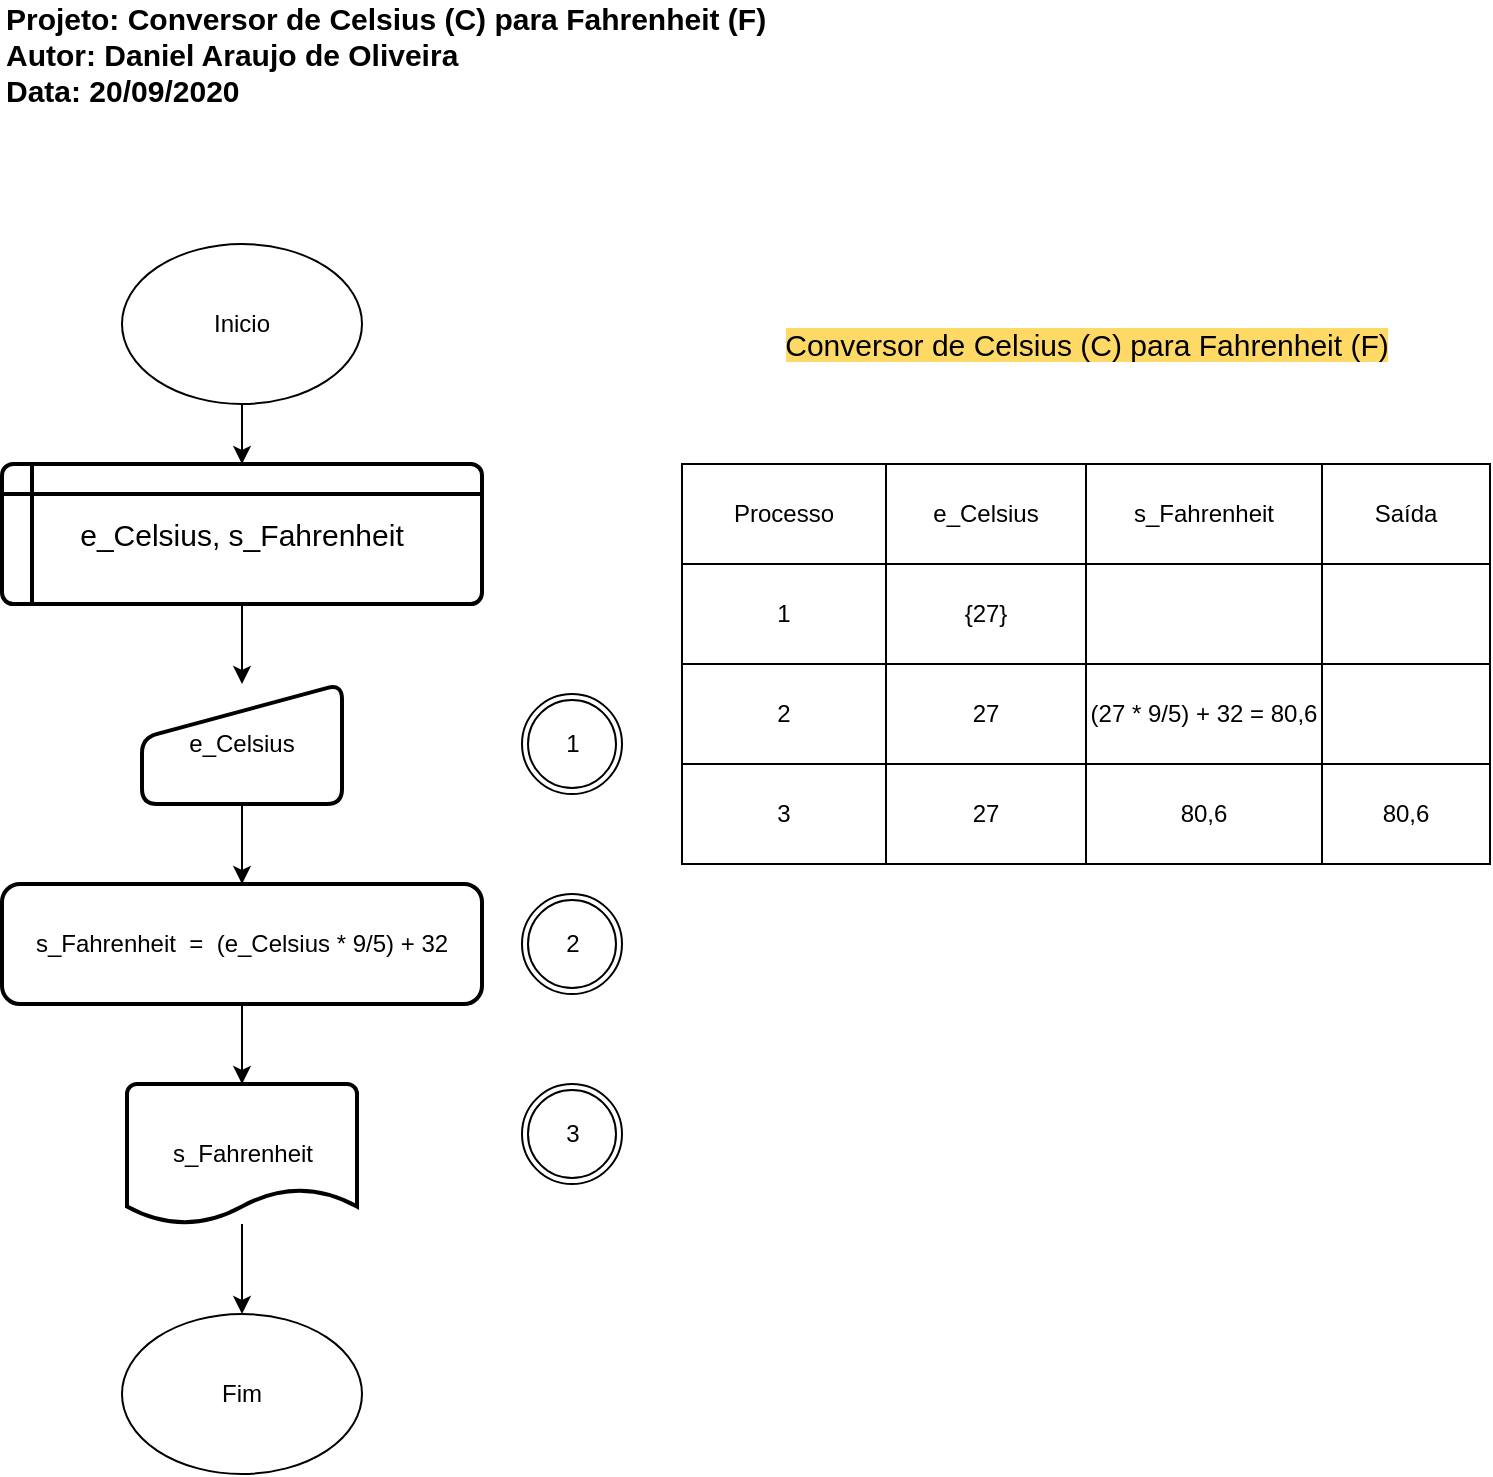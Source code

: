 <mxfile version="13.6.2" type="device"><diagram id="s4_7Vp2C-VXKrDu6y0gS" name="Página-1"><mxGraphModel dx="868" dy="510" grid="1" gridSize="10" guides="1" tooltips="1" connect="1" arrows="1" fold="1" page="1" pageScale="1" pageWidth="827" pageHeight="1169" math="0" shadow="0"><root><mxCell id="0"/><mxCell id="1" parent="0"/><mxCell id="RArPdV4i8FTleOVK4_IS-40" value="" style="edgeStyle=orthogonalEdgeStyle;rounded=0;orthogonalLoop=1;jettySize=auto;html=1;" edge="1" parent="1" source="RArPdV4i8FTleOVK4_IS-41" target="RArPdV4i8FTleOVK4_IS-45"><mxGeometry relative="1" as="geometry"/></mxCell><mxCell id="RArPdV4i8FTleOVK4_IS-41" value="Inicio" style="ellipse;whiteSpace=wrap;html=1;" vertex="1" parent="1"><mxGeometry x="100" y="170" width="120" height="80" as="geometry"/></mxCell><mxCell id="RArPdV4i8FTleOVK4_IS-42" value="" style="edgeStyle=orthogonalEdgeStyle;rounded=0;orthogonalLoop=1;jettySize=auto;html=1;" edge="1" parent="1" source="RArPdV4i8FTleOVK4_IS-43" target="RArPdV4i8FTleOVK4_IS-49"><mxGeometry relative="1" as="geometry"/></mxCell><mxCell id="RArPdV4i8FTleOVK4_IS-43" value="e_Celsius" style="html=1;strokeWidth=2;shape=manualInput;whiteSpace=wrap;rounded=1;size=27;arcSize=15;" vertex="1" parent="1"><mxGeometry x="110" y="390" width="100" height="60" as="geometry"/></mxCell><mxCell id="RArPdV4i8FTleOVK4_IS-44" value="" style="edgeStyle=orthogonalEdgeStyle;rounded=0;orthogonalLoop=1;jettySize=auto;html=1;" edge="1" parent="1" source="RArPdV4i8FTleOVK4_IS-45" target="RArPdV4i8FTleOVK4_IS-43"><mxGeometry relative="1" as="geometry"/></mxCell><mxCell id="RArPdV4i8FTleOVK4_IS-45" value="&lt;font style=&quot;font-size: 15px&quot;&gt;e_Celsius, s_Fahrenheit&lt;/font&gt;" style="shape=internalStorage;whiteSpace=wrap;html=1;dx=15;dy=15;rounded=1;arcSize=8;strokeWidth=2;" vertex="1" parent="1"><mxGeometry x="40" y="280" width="240" height="70" as="geometry"/></mxCell><mxCell id="RArPdV4i8FTleOVK4_IS-46" value="" style="edgeStyle=orthogonalEdgeStyle;rounded=0;orthogonalLoop=1;jettySize=auto;html=1;" edge="1" parent="1" source="RArPdV4i8FTleOVK4_IS-47" target="RArPdV4i8FTleOVK4_IS-71"><mxGeometry relative="1" as="geometry"/></mxCell><mxCell id="RArPdV4i8FTleOVK4_IS-47" value="s_Fahrenheit" style="strokeWidth=2;html=1;shape=mxgraph.flowchart.document2;whiteSpace=wrap;size=0.25;" vertex="1" parent="1"><mxGeometry x="102.5" y="590" width="115" height="70" as="geometry"/></mxCell><mxCell id="RArPdV4i8FTleOVK4_IS-48" value="" style="edgeStyle=orthogonalEdgeStyle;rounded=0;orthogonalLoop=1;jettySize=auto;html=1;" edge="1" parent="1" source="RArPdV4i8FTleOVK4_IS-49" target="RArPdV4i8FTleOVK4_IS-47"><mxGeometry relative="1" as="geometry"/></mxCell><mxCell id="RArPdV4i8FTleOVK4_IS-49" value="s_Fahrenheit&amp;nbsp; =&amp;nbsp; (e_Celsius * 9/5) + 32" style="rounded=1;whiteSpace=wrap;html=1;strokeWidth=2;" vertex="1" parent="1"><mxGeometry x="40" y="490" width="240" height="60" as="geometry"/></mxCell><mxCell id="RArPdV4i8FTleOVK4_IS-50" value="" style="shape=table;html=1;whiteSpace=wrap;startSize=0;container=1;collapsible=0;childLayout=tableLayout;" vertex="1" parent="1"><mxGeometry x="380" y="280" width="404" height="200" as="geometry"/></mxCell><mxCell id="RArPdV4i8FTleOVK4_IS-51" value="" style="shape=partialRectangle;html=1;whiteSpace=wrap;collapsible=0;dropTarget=0;pointerEvents=0;fillColor=none;top=0;left=0;bottom=0;right=0;points=[[0,0.5],[1,0.5]];portConstraint=eastwest;" vertex="1" parent="RArPdV4i8FTleOVK4_IS-50"><mxGeometry width="404" height="50" as="geometry"/></mxCell><mxCell id="RArPdV4i8FTleOVK4_IS-52" value="Processo" style="shape=partialRectangle;html=1;whiteSpace=wrap;connectable=0;overflow=hidden;fillColor=none;top=0;left=0;bottom=0;right=0;" vertex="1" parent="RArPdV4i8FTleOVK4_IS-51"><mxGeometry width="102" height="50" as="geometry"/></mxCell><mxCell id="RArPdV4i8FTleOVK4_IS-53" value="e_Celsius" style="shape=partialRectangle;html=1;whiteSpace=wrap;connectable=0;overflow=hidden;fillColor=none;top=0;left=0;bottom=0;right=0;" vertex="1" parent="RArPdV4i8FTleOVK4_IS-51"><mxGeometry x="102" width="100" height="50" as="geometry"/></mxCell><mxCell id="RArPdV4i8FTleOVK4_IS-54" value="s_Fahrenheit" style="shape=partialRectangle;html=1;whiteSpace=wrap;connectable=0;overflow=hidden;fillColor=none;top=0;left=0;bottom=0;right=0;" vertex="1" parent="RArPdV4i8FTleOVK4_IS-51"><mxGeometry x="202" width="118" height="50" as="geometry"/></mxCell><mxCell id="RArPdV4i8FTleOVK4_IS-55" value="Saída" style="shape=partialRectangle;html=1;whiteSpace=wrap;connectable=0;overflow=hidden;fillColor=none;top=0;left=0;bottom=0;right=0;" vertex="1" parent="RArPdV4i8FTleOVK4_IS-51"><mxGeometry x="320" width="84" height="50" as="geometry"/></mxCell><mxCell id="RArPdV4i8FTleOVK4_IS-56" value="" style="shape=partialRectangle;html=1;whiteSpace=wrap;collapsible=0;dropTarget=0;pointerEvents=0;fillColor=none;top=0;left=0;bottom=0;right=0;points=[[0,0.5],[1,0.5]];portConstraint=eastwest;" vertex="1" parent="RArPdV4i8FTleOVK4_IS-50"><mxGeometry y="50" width="404" height="50" as="geometry"/></mxCell><mxCell id="RArPdV4i8FTleOVK4_IS-57" value="1" style="shape=partialRectangle;html=1;whiteSpace=wrap;connectable=0;overflow=hidden;fillColor=none;top=0;left=0;bottom=0;right=0;" vertex="1" parent="RArPdV4i8FTleOVK4_IS-56"><mxGeometry width="102" height="50" as="geometry"/></mxCell><mxCell id="RArPdV4i8FTleOVK4_IS-58" value="{27}" style="shape=partialRectangle;html=1;whiteSpace=wrap;connectable=0;overflow=hidden;fillColor=none;top=0;left=0;bottom=0;right=0;" vertex="1" parent="RArPdV4i8FTleOVK4_IS-56"><mxGeometry x="102" width="100" height="50" as="geometry"/></mxCell><mxCell id="RArPdV4i8FTleOVK4_IS-59" value="" style="shape=partialRectangle;html=1;whiteSpace=wrap;connectable=0;overflow=hidden;fillColor=none;top=0;left=0;bottom=0;right=0;" vertex="1" parent="RArPdV4i8FTleOVK4_IS-56"><mxGeometry x="202" width="118" height="50" as="geometry"/></mxCell><mxCell id="RArPdV4i8FTleOVK4_IS-60" value="" style="shape=partialRectangle;html=1;whiteSpace=wrap;connectable=0;overflow=hidden;fillColor=none;top=0;left=0;bottom=0;right=0;" vertex="1" parent="RArPdV4i8FTleOVK4_IS-56"><mxGeometry x="320" width="84" height="50" as="geometry"/></mxCell><mxCell id="RArPdV4i8FTleOVK4_IS-61" value="" style="shape=partialRectangle;html=1;whiteSpace=wrap;collapsible=0;dropTarget=0;pointerEvents=0;fillColor=none;top=0;left=0;bottom=0;right=0;points=[[0,0.5],[1,0.5]];portConstraint=eastwest;" vertex="1" parent="RArPdV4i8FTleOVK4_IS-50"><mxGeometry y="100" width="404" height="50" as="geometry"/></mxCell><mxCell id="RArPdV4i8FTleOVK4_IS-62" value="2" style="shape=partialRectangle;html=1;whiteSpace=wrap;connectable=0;overflow=hidden;fillColor=none;top=0;left=0;bottom=0;right=0;" vertex="1" parent="RArPdV4i8FTleOVK4_IS-61"><mxGeometry width="102" height="50" as="geometry"/></mxCell><mxCell id="RArPdV4i8FTleOVK4_IS-63" value="27" style="shape=partialRectangle;html=1;whiteSpace=wrap;connectable=0;overflow=hidden;fillColor=none;top=0;left=0;bottom=0;right=0;" vertex="1" parent="RArPdV4i8FTleOVK4_IS-61"><mxGeometry x="102" width="100" height="50" as="geometry"/></mxCell><mxCell id="RArPdV4i8FTleOVK4_IS-64" value="(27 * 9/5) + 32 = 80,6" style="shape=partialRectangle;html=1;whiteSpace=wrap;connectable=0;overflow=hidden;fillColor=none;top=0;left=0;bottom=0;right=0;" vertex="1" parent="RArPdV4i8FTleOVK4_IS-61"><mxGeometry x="202" width="118" height="50" as="geometry"/></mxCell><mxCell id="RArPdV4i8FTleOVK4_IS-65" value="" style="shape=partialRectangle;html=1;whiteSpace=wrap;connectable=0;overflow=hidden;fillColor=none;top=0;left=0;bottom=0;right=0;" vertex="1" parent="RArPdV4i8FTleOVK4_IS-61"><mxGeometry x="320" width="84" height="50" as="geometry"/></mxCell><mxCell id="RArPdV4i8FTleOVK4_IS-66" value="" style="shape=partialRectangle;html=1;whiteSpace=wrap;collapsible=0;dropTarget=0;pointerEvents=0;fillColor=none;top=0;left=0;bottom=0;right=0;points=[[0,0.5],[1,0.5]];portConstraint=eastwest;" vertex="1" parent="RArPdV4i8FTleOVK4_IS-50"><mxGeometry y="150" width="404" height="50" as="geometry"/></mxCell><mxCell id="RArPdV4i8FTleOVK4_IS-67" value="3" style="shape=partialRectangle;html=1;whiteSpace=wrap;connectable=0;overflow=hidden;fillColor=none;top=0;left=0;bottom=0;right=0;" vertex="1" parent="RArPdV4i8FTleOVK4_IS-66"><mxGeometry width="102" height="50" as="geometry"/></mxCell><mxCell id="RArPdV4i8FTleOVK4_IS-68" value="27" style="shape=partialRectangle;html=1;whiteSpace=wrap;connectable=0;overflow=hidden;fillColor=none;top=0;left=0;bottom=0;right=0;" vertex="1" parent="RArPdV4i8FTleOVK4_IS-66"><mxGeometry x="102" width="100" height="50" as="geometry"/></mxCell><mxCell id="RArPdV4i8FTleOVK4_IS-69" value="80,6" style="shape=partialRectangle;html=1;whiteSpace=wrap;connectable=0;overflow=hidden;fillColor=none;top=0;left=0;bottom=0;right=0;" vertex="1" parent="RArPdV4i8FTleOVK4_IS-66"><mxGeometry x="202" width="118" height="50" as="geometry"/></mxCell><mxCell id="RArPdV4i8FTleOVK4_IS-70" value="80,6" style="shape=partialRectangle;html=1;whiteSpace=wrap;connectable=0;overflow=hidden;fillColor=none;top=0;left=0;bottom=0;right=0;" vertex="1" parent="RArPdV4i8FTleOVK4_IS-66"><mxGeometry x="320" width="84" height="50" as="geometry"/></mxCell><mxCell id="RArPdV4i8FTleOVK4_IS-71" value="Fim" style="ellipse;whiteSpace=wrap;html=1;" vertex="1" parent="1"><mxGeometry x="100" y="705" width="120" height="80" as="geometry"/></mxCell><mxCell id="RArPdV4i8FTleOVK4_IS-72" value="" style="shape=mxgraph.bpmn.shape;html=1;verticalLabelPosition=bottom;labelBackgroundColor=#ffffff;verticalAlign=top;align=center;perimeter=ellipsePerimeter;outlineConnect=0;outline=throwing;symbol=general;strokeWidth=1;" vertex="1" parent="1"><mxGeometry x="300" y="395" width="50" height="50" as="geometry"/></mxCell><mxCell id="RArPdV4i8FTleOVK4_IS-73" value="" style="shape=mxgraph.bpmn.shape;html=1;verticalLabelPosition=bottom;labelBackgroundColor=#ffffff;verticalAlign=top;align=center;perimeter=ellipsePerimeter;outlineConnect=0;outline=throwing;symbol=general;strokeWidth=1;" vertex="1" parent="1"><mxGeometry x="300" y="495" width="50" height="50" as="geometry"/></mxCell><mxCell id="RArPdV4i8FTleOVK4_IS-74" value="" style="shape=mxgraph.bpmn.shape;html=1;verticalLabelPosition=bottom;labelBackgroundColor=#ffffff;verticalAlign=top;align=center;perimeter=ellipsePerimeter;outlineConnect=0;outline=throwing;symbol=general;strokeWidth=1;" vertex="1" parent="1"><mxGeometry x="300" y="590" width="50" height="50" as="geometry"/></mxCell><mxCell id="RArPdV4i8FTleOVK4_IS-75" value="1" style="text;html=1;resizable=0;autosize=1;align=center;verticalAlign=middle;points=[];fillColor=none;strokeColor=none;rounded=0;" vertex="1" parent="1"><mxGeometry x="315" y="410" width="20" height="20" as="geometry"/></mxCell><mxCell id="RArPdV4i8FTleOVK4_IS-76" value="2" style="text;html=1;resizable=0;autosize=1;align=center;verticalAlign=middle;points=[];fillColor=none;strokeColor=none;rounded=0;" vertex="1" parent="1"><mxGeometry x="315" y="510" width="20" height="20" as="geometry"/></mxCell><mxCell id="RArPdV4i8FTleOVK4_IS-77" value="3" style="text;html=1;resizable=0;autosize=1;align=center;verticalAlign=middle;points=[];fillColor=none;strokeColor=none;rounded=0;" vertex="1" parent="1"><mxGeometry x="315" y="605" width="20" height="20" as="geometry"/></mxCell><mxCell id="RArPdV4i8FTleOVK4_IS-78" value="&lt;span style=&quot;background-color: rgb(255 , 217 , 102) ; font-size: 15px&quot;&gt;Conversor de Celsius (C) para Fahrenheit (F)&lt;/span&gt;" style="text;html=1;resizable=0;autosize=1;align=center;verticalAlign=middle;points=[];fillColor=none;strokeColor=none;rounded=0;fontSize=15;" vertex="1" parent="1"><mxGeometry x="427" y="210" width="310" height="20" as="geometry"/></mxCell><mxCell id="RArPdV4i8FTleOVK4_IS-79" value="&lt;b style=&quot;font-size: 15px&quot;&gt;Projeto: Conversor de Celsius (C) para &lt;/b&gt;&lt;span style=&quot;font-size: 15px&quot;&gt;&lt;b&gt;Fahrenheit (F)&lt;/b&gt;&lt;/span&gt;&lt;br&gt;&lt;b style=&quot;font-size: 15px&quot;&gt;Autor: Daniel Araujo de Oliveira&lt;/b&gt;&lt;br&gt;&lt;b style=&quot;font-size: 15px&quot;&gt;Data: 20/09/2020&lt;/b&gt;" style="text;html=1;resizable=0;autosize=1;align=left;verticalAlign=middle;points=[];fillColor=none;strokeColor=none;rounded=0;" vertex="1" parent="1"><mxGeometry x="40" y="50" width="390" height="50" as="geometry"/></mxCell></root></mxGraphModel></diagram></mxfile>